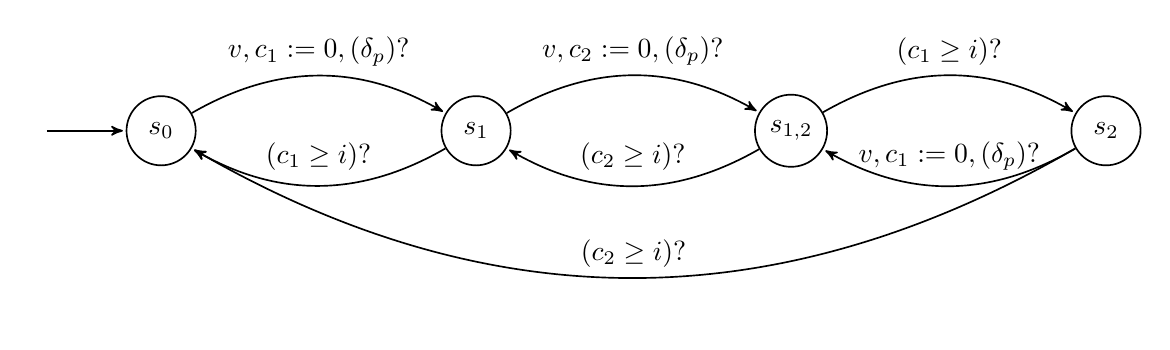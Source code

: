 \begin{tikzpicture}[->,>=stealth',shorten >=1pt,auto,node distance=4cm, semithick]
	\node(start) {};
	\node[state] (S0) [right=0cm and 1cm of start]{$s_0$};
	\node[state] (S1) [right of=S0] {$s_1$};
	\node[state] (S1S2) [right of=S1] {$s_{1,2}$};
	\node[state] (S2) [right of=S1S2] {$s_2$};

	\path (start) edge node {} (S0);
	\path (S0) edge [bend left] node {$v, c_1 := 0, (\delta_p)?$} (S1);
	\path (S1) edge [bend left] node [above=0.2em] {$(c_1 \geq i)?$} (S0);
	\path (S1) edge [bend left] node {$v, c_2 := 0, (\delta_p)?$} (S1S2);
	\path (S1S2) edge [bend left] node {$(c_1 \geq i)?$} (S2);
	\path (S1S2) edge [bend left] node [above=0.2em] {$(c_2 \geq i)?$} (S1);
	\path (S2) edge [bend left] node [above=0.2em] {$v, c_1 := 0, (\delta_p)?$} (S1S2);
	\path (S2) edge [bend left] node [above] {$(c_2 \geq i)?$} (S0);
\end{tikzpicture}
